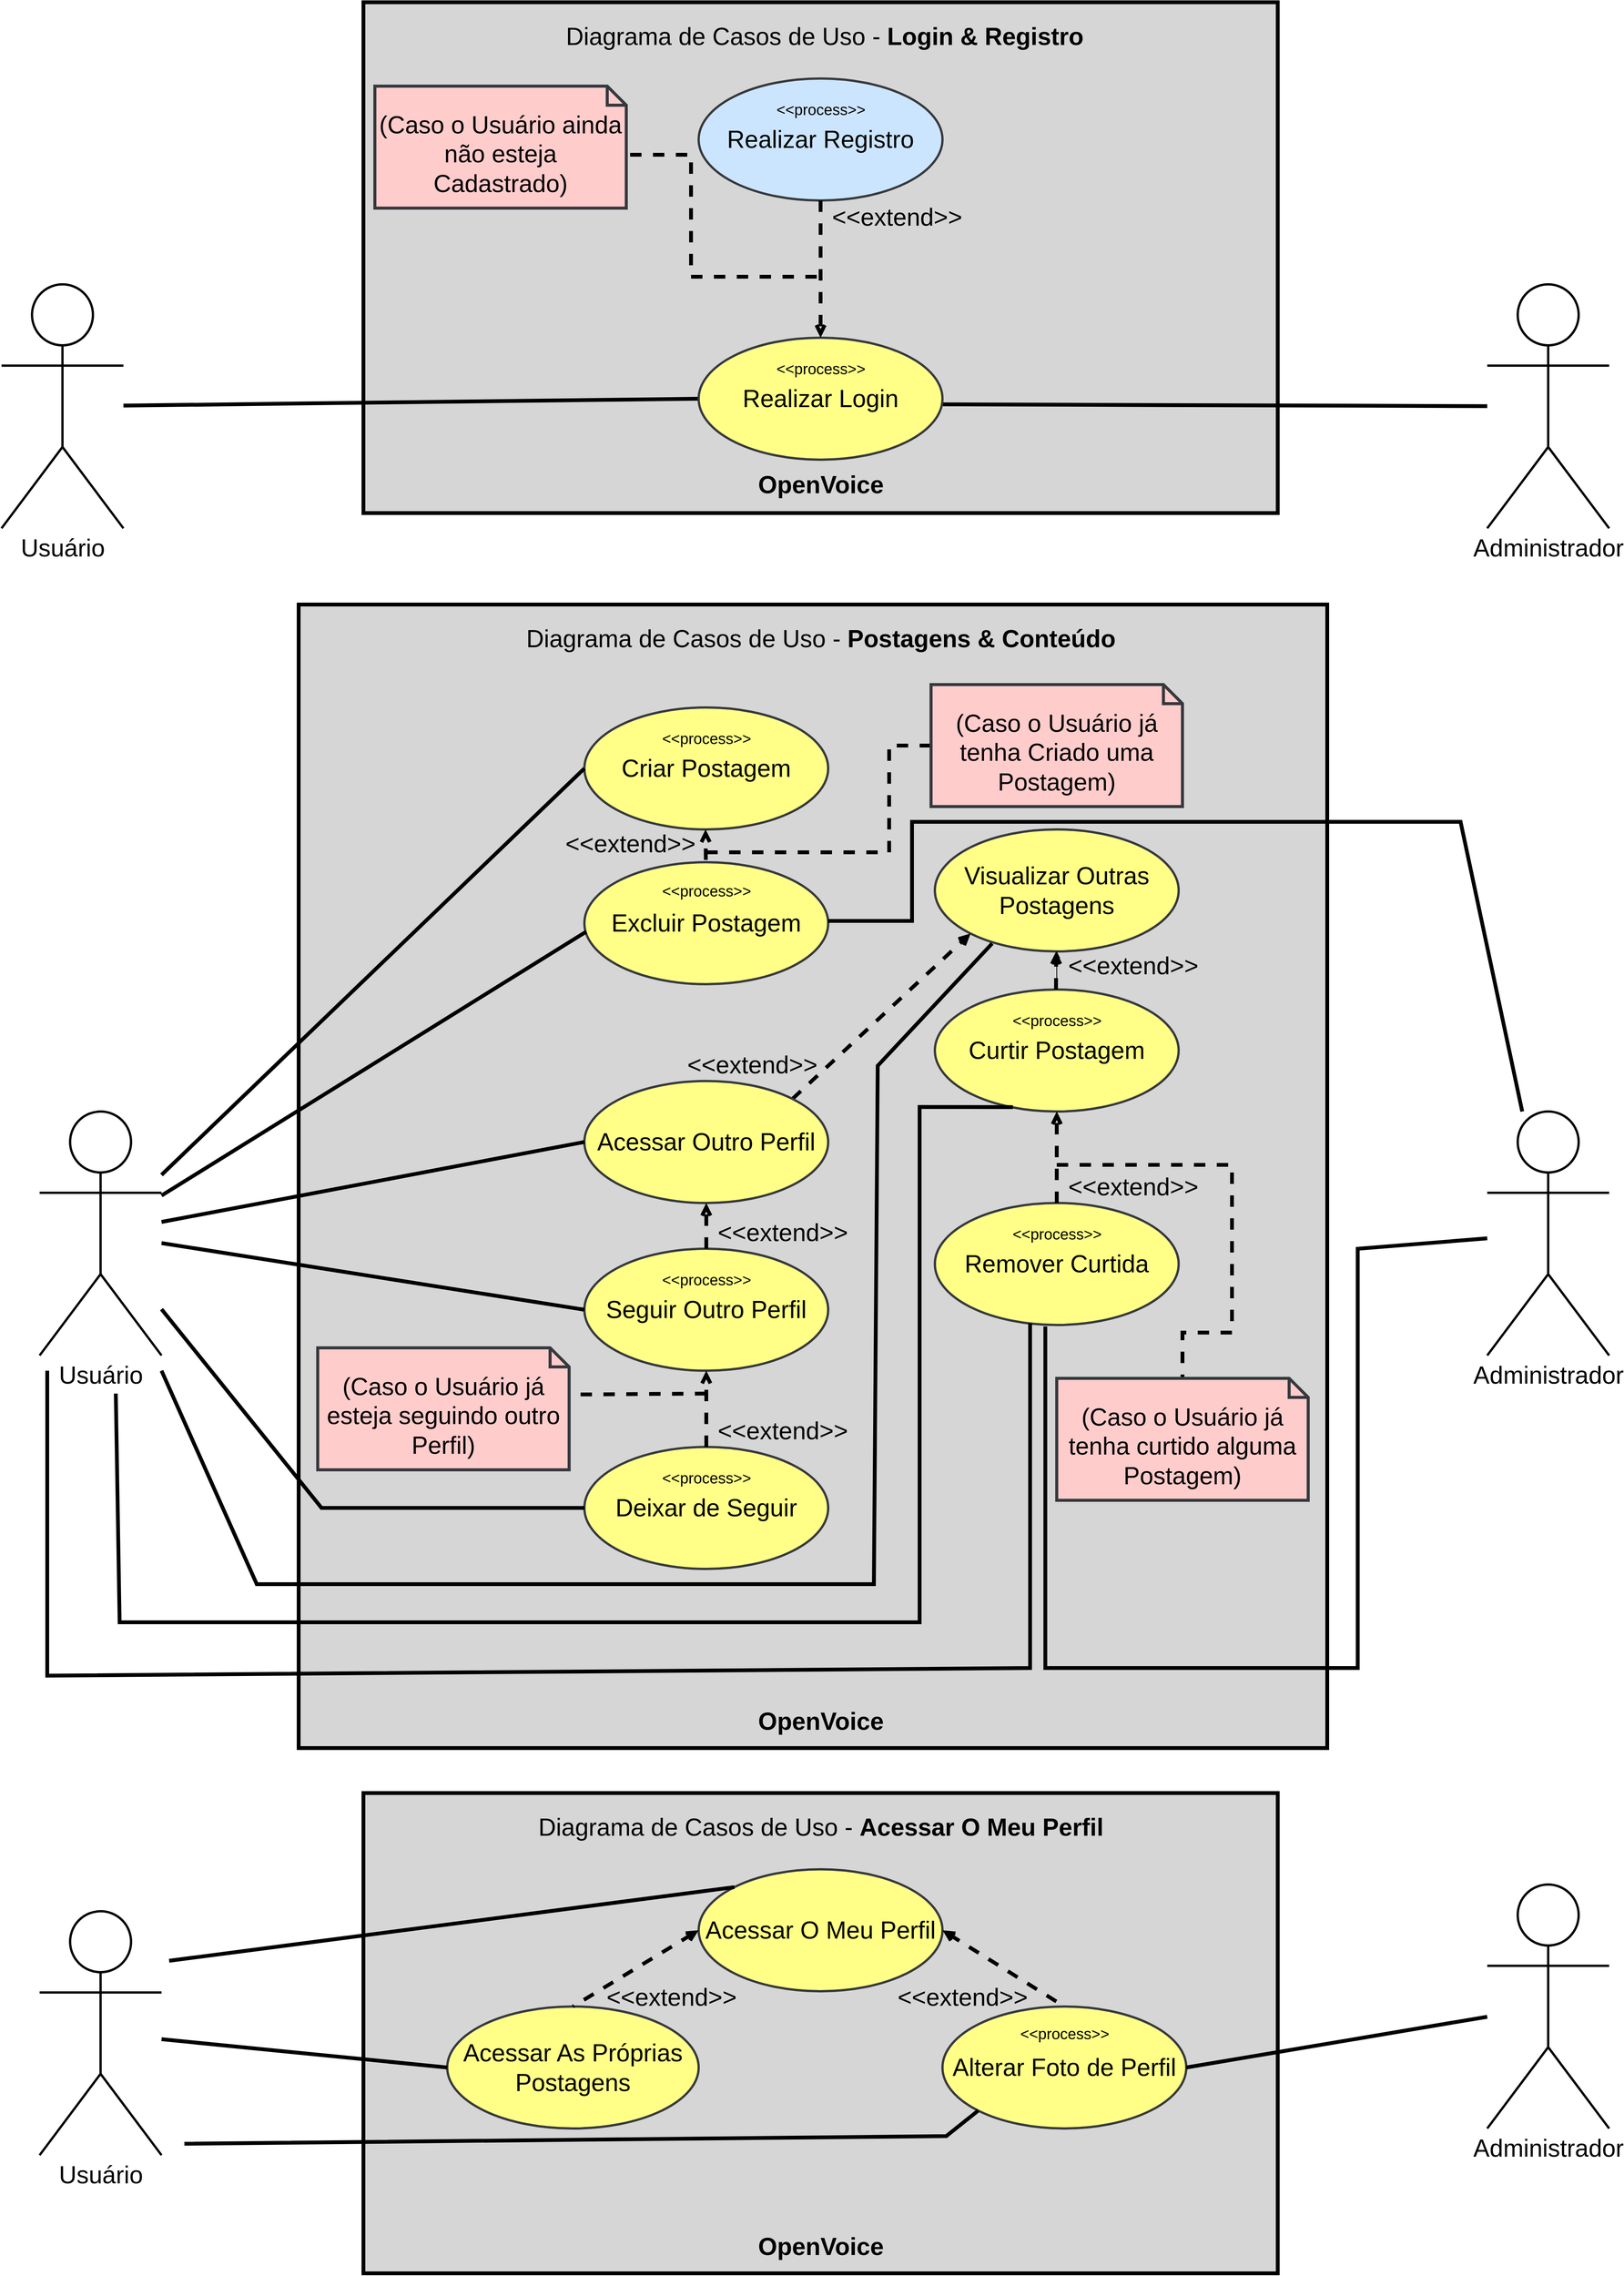<mxfile version="24.8.4">
  <diagram name="Page-1" id="Ox3zL68_iwcasz6dOxy_">
    <mxGraphModel dx="3225" dy="2080" grid="1" gridSize="10" guides="1" tooltips="1" connect="1" arrows="1" fold="1" page="1" pageScale="1" pageWidth="850" pageHeight="1100" math="0" shadow="0">
      <root>
        <mxCell id="0" />
        <mxCell id="1" parent="0" />
        <mxCell id="GhDUsiYMYTLdvU3jQH11-101" value="" style="rounded=0;whiteSpace=wrap;html=1;fillColor=#D6D6D6;strokeWidth=5;" vertex="1" parent="1">
          <mxGeometry x="590" y="1050" width="1350" height="1500" as="geometry" />
        </mxCell>
        <mxCell id="GhDUsiYMYTLdvU3jQH11-100" value="&lt;font style=&quot;font-size: 32px;&quot;&gt;Usuário&lt;/font&gt;" style="shape=umlActor;verticalLabelPosition=bottom;verticalAlign=top;html=1;strokeWidth=3;" vertex="1" parent="1">
          <mxGeometry x="250" y="1715" width="160" height="320" as="geometry" />
        </mxCell>
        <mxCell id="GhDUsiYMYTLdvU3jQH11-121" value="&lt;font style=&quot;font-size: 32px;&quot;&gt;Administrador&lt;/font&gt;" style="shape=umlActor;verticalLabelPosition=bottom;verticalAlign=top;html=1;strokeWidth=3;" vertex="1" parent="1">
          <mxGeometry x="2150" y="1715" width="160" height="320" as="geometry" />
        </mxCell>
        <mxCell id="GhDUsiYMYTLdvU3jQH11-58" value="&lt;font style=&quot;font-size: 32px;&quot;&gt;(Caso o Usuário já esteja seguindo outro Perfil)&lt;br&gt;&lt;/font&gt;" style="shape=note2;boundedLbl=1;whiteSpace=wrap;html=1;size=25;verticalAlign=top;align=center;strokeWidth=4;fillColor=#ffcccc;strokeColor=#36393d;" vertex="1" parent="1">
          <mxGeometry x="615" y="2025" width="330" height="160" as="geometry" />
        </mxCell>
        <mxCell id="GhDUsiYMYTLdvU3jQH11-122" value="" style="endArrow=none;html=1;rounded=0;strokeWidth=5;" edge="1" parent="1" target="GhDUsiYMYTLdvU3jQH11-121">
          <mxGeometry width="50" height="50" relative="1" as="geometry">
            <mxPoint x="1570" y="1997" as="sourcePoint" />
            <mxPoint x="2100" y="1895" as="targetPoint" />
            <Array as="points">
              <mxPoint x="1570" y="2445" />
              <mxPoint x="1980" y="2445" />
              <mxPoint x="1980" y="1895" />
            </Array>
          </mxGeometry>
        </mxCell>
        <mxCell id="GhDUsiYMYTLdvU3jQH11-36" value="&lt;font style=&quot;font-size: 32px;&quot;&gt;Visualizar Outras Postagens&lt;br&gt;&lt;/font&gt;" style="ellipse;whiteSpace=wrap;html=1;strokeWidth=3;fillColor=#ffff88;strokeColor=#36393d;" vertex="1" parent="1">
          <mxGeometry x="1425" y="1345" width="320" height="160" as="geometry" />
        </mxCell>
        <mxCell id="GhDUsiYMYTLdvU3jQH11-38" value="&lt;font style=&quot;font-size: 32px;&quot;&gt;Criar Postagem&lt;br&gt;&lt;/font&gt;" style="ellipse;whiteSpace=wrap;html=1;strokeWidth=3;fillColor=#ffff88;strokeColor=#36393d;" vertex="1" parent="1">
          <mxGeometry x="965" y="1185" width="320" height="160" as="geometry" />
        </mxCell>
        <mxCell id="GhDUsiYMYTLdvU3jQH11-43" value="&lt;font style=&quot;font-size: 32px;&quot;&gt;Excluir Postagem&lt;br&gt;&lt;/font&gt;" style="ellipse;whiteSpace=wrap;html=1;strokeWidth=3;fillColor=#ffff88;strokeColor=#36393d;" vertex="1" parent="1">
          <mxGeometry x="965" y="1388" width="320" height="160" as="geometry" />
        </mxCell>
        <mxCell id="GhDUsiYMYTLdvU3jQH11-64" value="" style="edgeStyle=orthogonalEdgeStyle;rounded=0;orthogonalLoop=1;jettySize=auto;html=1;" edge="1" parent="1" source="GhDUsiYMYTLdvU3jQH11-45" target="GhDUsiYMYTLdvU3jQH11-36">
          <mxGeometry relative="1" as="geometry" />
        </mxCell>
        <mxCell id="GhDUsiYMYTLdvU3jQH11-45" value="&lt;font style=&quot;font-size: 32px;&quot;&gt;Curtir Postagem&lt;br&gt;&lt;/font&gt;" style="ellipse;whiteSpace=wrap;html=1;strokeWidth=3;fillColor=#ffff88;strokeColor=#36393d;" vertex="1" parent="1">
          <mxGeometry x="1425" y="1555" width="320" height="160" as="geometry" />
        </mxCell>
        <mxCell id="GhDUsiYMYTLdvU3jQH11-46" value="&lt;font style=&quot;font-size: 32px;&quot;&gt;Remover Curtida&lt;br&gt;&lt;/font&gt;" style="ellipse;whiteSpace=wrap;html=1;strokeWidth=3;fillColor=#ffff88;strokeColor=#36393d;" vertex="1" parent="1">
          <mxGeometry x="1425" y="1835" width="320" height="160" as="geometry" />
        </mxCell>
        <mxCell id="GhDUsiYMYTLdvU3jQH11-47" value="&lt;font style=&quot;font-size: 32px;&quot;&gt;&amp;lt;&amp;lt;extend&amp;gt;&amp;gt;&lt;/font&gt;" style="html=1;verticalAlign=bottom;labelBackgroundColor=none;endArrow=open;endFill=0;dashed=1;rounded=0;strokeWidth=5;entryX=0.5;entryY=0;entryDx=0;entryDy=0;" edge="1" parent="1">
          <mxGeometry x="-0.581" y="-101" width="160" relative="1" as="geometry">
            <mxPoint x="1584" y="1555" as="sourcePoint" />
            <mxPoint x="1584.23" y="1505" as="targetPoint" />
            <mxPoint as="offset" />
          </mxGeometry>
        </mxCell>
        <mxCell id="GhDUsiYMYTLdvU3jQH11-48" value="&lt;font style=&quot;font-size: 32px;&quot;&gt;&amp;lt;&amp;lt;extend&amp;gt;&amp;gt;&lt;/font&gt;" style="html=1;verticalAlign=bottom;labelBackgroundColor=none;endArrow=open;endFill=0;dashed=1;rounded=0;strokeWidth=5;exitX=1;exitY=0;exitDx=0;exitDy=0;entryX=0;entryY=1;entryDx=0;entryDy=0;" edge="1" parent="1" source="GhDUsiYMYTLdvU3jQH11-51" target="GhDUsiYMYTLdvU3jQH11-36">
          <mxGeometry x="-1" y="58" width="160" relative="1" as="geometry">
            <mxPoint x="1330" y="1645" as="sourcePoint" />
            <mxPoint x="1330.36" y="1755" as="targetPoint" />
            <mxPoint x="-14" y="19" as="offset" />
          </mxGeometry>
        </mxCell>
        <mxCell id="GhDUsiYMYTLdvU3jQH11-49" value="" style="endArrow=none;dashed=1;html=1;rounded=0;strokeWidth=5;entryX=0.5;entryY=0;entryDx=0;entryDy=0;entryPerimeter=0;" edge="1" parent="1" target="GhDUsiYMYTLdvU3jQH11-50">
          <mxGeometry width="50" height="50" relative="1" as="geometry">
            <mxPoint x="1585" y="1785" as="sourcePoint" />
            <mxPoint x="1815" y="2025" as="targetPoint" />
            <Array as="points">
              <mxPoint x="1815" y="1785" />
              <mxPoint x="1815" y="2005" />
              <mxPoint x="1750" y="2005" />
            </Array>
          </mxGeometry>
        </mxCell>
        <mxCell id="GhDUsiYMYTLdvU3jQH11-50" value="&lt;font style=&quot;font-size: 32px;&quot;&gt;(Caso o Usuário já tenha curtido alguma Postagem)&lt;br&gt;&lt;/font&gt;" style="shape=note2;boundedLbl=1;whiteSpace=wrap;html=1;size=25;verticalAlign=top;align=center;strokeWidth=4;fillColor=#ffcccc;strokeColor=#36393d;" vertex="1" parent="1">
          <mxGeometry x="1585" y="2065" width="330" height="160" as="geometry" />
        </mxCell>
        <mxCell id="GhDUsiYMYTLdvU3jQH11-51" value="&lt;font style=&quot;font-size: 32px;&quot;&gt;Acessar Outro Perfil&lt;br&gt;&lt;/font&gt;" style="ellipse;whiteSpace=wrap;html=1;strokeWidth=3;fillColor=#ffff88;strokeColor=#36393d;" vertex="1" parent="1">
          <mxGeometry x="965" y="1675" width="320" height="160" as="geometry" />
        </mxCell>
        <mxCell id="GhDUsiYMYTLdvU3jQH11-52" value="&lt;font style=&quot;font-size: 32px;&quot;&gt;&amp;lt;&amp;lt;extend&amp;gt;&amp;gt;&lt;/font&gt;" style="html=1;verticalAlign=bottom;labelBackgroundColor=none;endArrow=open;endFill=0;dashed=1;rounded=0;strokeWidth=5;entryX=0.5;entryY=1;entryDx=0;entryDy=0;exitX=0.5;exitY=0;exitDx=0;exitDy=0;" edge="1" parent="1" source="GhDUsiYMYTLdvU3jQH11-46" target="GhDUsiYMYTLdvU3jQH11-45">
          <mxGeometry x="-1" y="-100" width="160" relative="1" as="geometry">
            <mxPoint x="1594.64" y="1835" as="sourcePoint" />
            <mxPoint x="1595" y="1725" as="targetPoint" />
            <mxPoint as="offset" />
          </mxGeometry>
        </mxCell>
        <mxCell id="GhDUsiYMYTLdvU3jQH11-53" value="&lt;font style=&quot;font-size: 32px;&quot;&gt;Seguir Outro Perfil&lt;br&gt;&lt;/font&gt;" style="ellipse;whiteSpace=wrap;html=1;strokeWidth=3;fillColor=#ffff88;strokeColor=#36393d;" vertex="1" parent="1">
          <mxGeometry x="965" y="1895" width="320" height="160" as="geometry" />
        </mxCell>
        <mxCell id="GhDUsiYMYTLdvU3jQH11-54" value="&lt;font style=&quot;font-size: 32px;&quot;&gt;&amp;lt;&amp;lt;extend&amp;gt;&amp;gt;&lt;/font&gt;" style="html=1;verticalAlign=bottom;labelBackgroundColor=none;endArrow=open;endFill=0;dashed=1;rounded=0;strokeWidth=5;entryX=0.5;entryY=1;entryDx=0;entryDy=0;exitX=0.5;exitY=0;exitDx=0;exitDy=0;" edge="1" parent="1" source="GhDUsiYMYTLdvU3jQH11-53" target="GhDUsiYMYTLdvU3jQH11-51">
          <mxGeometry x="-1" y="-100" width="160" relative="1" as="geometry">
            <mxPoint x="1095" y="1855" as="sourcePoint" />
            <mxPoint x="1555" y="1645" as="targetPoint" />
            <mxPoint as="offset" />
          </mxGeometry>
        </mxCell>
        <mxCell id="GhDUsiYMYTLdvU3jQH11-55" value="&lt;font style=&quot;font-size: 32px;&quot;&gt;Deixar de Seguir&lt;br&gt;&lt;/font&gt;" style="ellipse;whiteSpace=wrap;html=1;strokeWidth=3;fillColor=#ffff88;strokeColor=#36393d;" vertex="1" parent="1">
          <mxGeometry x="965" y="2155" width="320" height="160" as="geometry" />
        </mxCell>
        <mxCell id="GhDUsiYMYTLdvU3jQH11-56" value="&lt;font style=&quot;font-size: 32px;&quot;&gt;&amp;lt;&amp;lt;extend&amp;gt;&amp;gt;&lt;/font&gt;" style="html=1;verticalAlign=bottom;labelBackgroundColor=none;endArrow=open;endFill=0;dashed=1;rounded=0;strokeWidth=5;entryX=0.5;entryY=1;entryDx=0;entryDy=0;exitX=0.5;exitY=0;exitDx=0;exitDy=0;" edge="1" parent="1" source="GhDUsiYMYTLdvU3jQH11-55" target="GhDUsiYMYTLdvU3jQH11-53">
          <mxGeometry x="-1" y="-100" width="160" relative="1" as="geometry">
            <mxPoint x="1065" y="2115" as="sourcePoint" />
            <mxPoint x="1124.52" y="2115" as="targetPoint" />
            <mxPoint as="offset" />
          </mxGeometry>
        </mxCell>
        <mxCell id="GhDUsiYMYTLdvU3jQH11-71" value="&lt;font style=&quot;font-size: 32px;&quot;&gt;&amp;lt;&amp;lt;extend&amp;gt;&amp;gt;&lt;/font&gt;" style="html=1;verticalAlign=bottom;labelBackgroundColor=none;endArrow=open;endFill=0;dashed=1;rounded=0;strokeWidth=5;exitX=0.5;exitY=0;exitDx=0;exitDy=0;" edge="1" parent="1">
          <mxGeometry x="-0.949" y="99" width="160" relative="1" as="geometry">
            <mxPoint x="1124.41" y="1385" as="sourcePoint" />
            <mxPoint x="1124" y="1345" as="targetPoint" />
            <mxPoint as="offset" />
          </mxGeometry>
        </mxCell>
        <mxCell id="GhDUsiYMYTLdvU3jQH11-72" value="" style="endArrow=none;dashed=1;html=1;rounded=0;strokeWidth=5;entryX=0;entryY=0.5;entryDx=0;entryDy=0;entryPerimeter=0;" edge="1" parent="1" target="GhDUsiYMYTLdvU3jQH11-73">
          <mxGeometry width="50" height="50" relative="1" as="geometry">
            <mxPoint x="1125" y="1375" as="sourcePoint" />
            <mxPoint x="855" y="1625" as="targetPoint" />
            <Array as="points">
              <mxPoint x="1365" y="1375" />
              <mxPoint x="1365" y="1235" />
            </Array>
          </mxGeometry>
        </mxCell>
        <mxCell id="GhDUsiYMYTLdvU3jQH11-73" value="&lt;font style=&quot;font-size: 32px;&quot;&gt;(Caso o Usuário já tenha Criado uma Postagem)&lt;br&gt;&lt;/font&gt;" style="shape=note2;boundedLbl=1;whiteSpace=wrap;html=1;size=25;verticalAlign=top;align=center;strokeWidth=4;fillColor=#ffcccc;strokeColor=#36393d;" vertex="1" parent="1">
          <mxGeometry x="1420" y="1155" width="330" height="160" as="geometry" />
        </mxCell>
        <mxCell id="GhDUsiYMYTLdvU3jQH11-78" value="&lt;font style=&quot;font-size: 20px;&quot;&gt;&amp;lt;&amp;lt;process&amp;gt;&amp;gt;&lt;/font&gt;" style="text;html=1;align=center;verticalAlign=middle;resizable=0;points=[];autosize=1;strokeColor=none;fillColor=none;" vertex="1" parent="1">
          <mxGeometry x="1055" y="1205" width="140" height="40" as="geometry" />
        </mxCell>
        <mxCell id="GhDUsiYMYTLdvU3jQH11-80" value="&lt;font style=&quot;font-size: 20px;&quot;&gt;&amp;lt;&amp;lt;process&amp;gt;&amp;gt;&lt;/font&gt;" style="text;html=1;align=center;verticalAlign=middle;resizable=0;points=[];autosize=1;strokeColor=none;fillColor=none;" vertex="1" parent="1">
          <mxGeometry x="1055" y="1405" width="140" height="40" as="geometry" />
        </mxCell>
        <mxCell id="GhDUsiYMYTLdvU3jQH11-81" value="&lt;font style=&quot;font-size: 20px;&quot;&gt;&amp;lt;&amp;lt;process&amp;gt;&amp;gt;&lt;/font&gt;" style="text;html=1;align=center;verticalAlign=middle;resizable=0;points=[];autosize=1;strokeColor=none;fillColor=none;" vertex="1" parent="1">
          <mxGeometry x="1515" y="1575" width="140" height="40" as="geometry" />
        </mxCell>
        <mxCell id="GhDUsiYMYTLdvU3jQH11-82" value="&lt;font style=&quot;font-size: 20px;&quot;&gt;&amp;lt;&amp;lt;process&amp;gt;&amp;gt;&lt;/font&gt;" style="text;html=1;align=center;verticalAlign=middle;resizable=0;points=[];autosize=1;strokeColor=none;fillColor=none;" vertex="1" parent="1">
          <mxGeometry x="1515" y="1855" width="140" height="40" as="geometry" />
        </mxCell>
        <mxCell id="GhDUsiYMYTLdvU3jQH11-83" value="&lt;font style=&quot;font-size: 20px;&quot;&gt;&amp;lt;&amp;lt;process&amp;gt;&amp;gt;&lt;/font&gt;" style="text;html=1;align=center;verticalAlign=middle;resizable=0;points=[];autosize=1;strokeColor=none;fillColor=none;" vertex="1" parent="1">
          <mxGeometry x="1055" y="1915" width="140" height="40" as="geometry" />
        </mxCell>
        <mxCell id="GhDUsiYMYTLdvU3jQH11-84" value="&lt;font style=&quot;font-size: 20px;&quot;&gt;&amp;lt;&amp;lt;process&amp;gt;&amp;gt;&lt;/font&gt;" style="text;html=1;align=center;verticalAlign=middle;resizable=0;points=[];autosize=1;strokeColor=none;fillColor=none;" vertex="1" parent="1">
          <mxGeometry x="1055" y="2175" width="140" height="40" as="geometry" />
        </mxCell>
        <mxCell id="GhDUsiYMYTLdvU3jQH11-114" value="" style="endArrow=none;html=1;rounded=0;strokeWidth=5;entryX=0.32;entryY=0.964;entryDx=0;entryDy=0;entryPerimeter=0;" edge="1" parent="1" target="GhDUsiYMYTLdvU3jQH11-45">
          <mxGeometry width="50" height="50" relative="1" as="geometry">
            <mxPoint x="350" y="2085" as="sourcePoint" />
            <mxPoint x="1425" y="1960" as="targetPoint" />
            <Array as="points">
              <mxPoint x="355" y="2385" />
              <mxPoint x="1405" y="2385" />
              <mxPoint x="1405" y="1709" />
            </Array>
          </mxGeometry>
        </mxCell>
        <mxCell id="GhDUsiYMYTLdvU3jQH11-118" value="" style="endArrow=none;html=1;rounded=0;strokeWidth=5;entryX=0.235;entryY=0.935;entryDx=0;entryDy=0;entryPerimeter=0;" edge="1" parent="1" target="GhDUsiYMYTLdvU3jQH11-36">
          <mxGeometry width="50" height="50" relative="1" as="geometry">
            <mxPoint x="410" y="2055" as="sourcePoint" />
            <mxPoint x="1415" y="1605" as="targetPoint" />
            <Array as="points">
              <mxPoint x="535" y="2335" />
              <mxPoint x="1345" y="2335" />
              <mxPoint x="1350" y="1655" />
            </Array>
          </mxGeometry>
        </mxCell>
        <mxCell id="GhDUsiYMYTLdvU3jQH11-125" value="" style="endArrow=none;html=1;rounded=0;strokeWidth=5;" edge="1" parent="1" target="GhDUsiYMYTLdvU3jQH11-121">
          <mxGeometry width="50" height="50" relative="1" as="geometry">
            <mxPoint x="1285" y="1465" as="sourcePoint" />
            <mxPoint x="2115" y="1766.905" as="targetPoint" />
            <Array as="points">
              <mxPoint x="1395" y="1465" />
              <mxPoint x="1395" y="1335" />
              <mxPoint x="2115" y="1335" />
            </Array>
          </mxGeometry>
        </mxCell>
        <mxCell id="GhDUsiYMYTLdvU3jQH11-141" value="&lt;font style=&quot;font-size: 32px;&quot;&gt;Diagrama de Casos de Uso - &lt;b&gt;Postagens &amp;amp; Conteúdo&lt;br&gt;&lt;/b&gt;&lt;/font&gt;" style="text;html=1;align=center;verticalAlign=middle;resizable=0;points=[];autosize=1;strokeColor=none;fillColor=none;" vertex="1" parent="1">
          <mxGeometry x="875" y="1070" width="800" height="50" as="geometry" />
        </mxCell>
        <mxCell id="GhDUsiYMYTLdvU3jQH11-108" value="" style="endArrow=none;html=1;rounded=0;strokeWidth=5;entryX=0;entryY=0.5;entryDx=0;entryDy=0;" edge="1" parent="1" source="GhDUsiYMYTLdvU3jQH11-100" target="GhDUsiYMYTLdvU3jQH11-38">
          <mxGeometry width="50" height="50" relative="1" as="geometry">
            <mxPoint x="350" y="1655" as="sourcePoint" />
            <mxPoint x="1080" y="1655" as="targetPoint" />
          </mxGeometry>
        </mxCell>
        <mxCell id="GhDUsiYMYTLdvU3jQH11-109" value="" style="endArrow=none;html=1;rounded=0;strokeWidth=5;entryX=0.007;entryY=0.57;entryDx=0;entryDy=0;entryPerimeter=0;" edge="1" parent="1" source="GhDUsiYMYTLdvU3jQH11-100" target="GhDUsiYMYTLdvU3jQH11-43">
          <mxGeometry width="50" height="50" relative="1" as="geometry">
            <mxPoint x="365" y="1953" as="sourcePoint" />
            <mxPoint x="925" y="1445" as="targetPoint" />
          </mxGeometry>
        </mxCell>
        <mxCell id="GhDUsiYMYTLdvU3jQH11-110" value="" style="endArrow=none;html=1;rounded=0;strokeWidth=5;entryX=0;entryY=0.5;entryDx=0;entryDy=0;" edge="1" parent="1" source="GhDUsiYMYTLdvU3jQH11-100" target="GhDUsiYMYTLdvU3jQH11-51">
          <mxGeometry width="50" height="50" relative="1" as="geometry">
            <mxPoint x="420" y="1839" as="sourcePoint" />
            <mxPoint x="982" y="1519" as="targetPoint" />
          </mxGeometry>
        </mxCell>
        <mxCell id="GhDUsiYMYTLdvU3jQH11-111" value="" style="endArrow=none;html=1;rounded=0;strokeWidth=5;entryX=0;entryY=0.5;entryDx=0;entryDy=0;" edge="1" parent="1" source="GhDUsiYMYTLdvU3jQH11-100" target="GhDUsiYMYTLdvU3jQH11-53">
          <mxGeometry width="50" height="50" relative="1" as="geometry">
            <mxPoint x="420" y="1924" as="sourcePoint" />
            <mxPoint x="980" y="1845" as="targetPoint" />
          </mxGeometry>
        </mxCell>
        <mxCell id="GhDUsiYMYTLdvU3jQH11-112" value="" style="endArrow=none;html=1;rounded=0;strokeWidth=5;entryX=0;entryY=0.5;entryDx=0;entryDy=0;" edge="1" parent="1" source="GhDUsiYMYTLdvU3jQH11-100" target="GhDUsiYMYTLdvU3jQH11-55">
          <mxGeometry width="50" height="50" relative="1" as="geometry">
            <mxPoint x="240" y="2205" as="sourcePoint" />
            <mxPoint x="800" y="2319" as="targetPoint" />
            <Array as="points">
              <mxPoint x="620" y="2235" />
            </Array>
          </mxGeometry>
        </mxCell>
        <mxCell id="GhDUsiYMYTLdvU3jQH11-113" value="" style="endArrow=none;html=1;rounded=0;strokeWidth=5;" edge="1" parent="1">
          <mxGeometry width="50" height="50" relative="1" as="geometry">
            <mxPoint x="260" y="2055" as="sourcePoint" />
            <mxPoint x="1550" y="1993" as="targetPoint" />
            <Array as="points">
              <mxPoint x="260" y="2455" />
              <mxPoint x="1550" y="2445" />
            </Array>
          </mxGeometry>
        </mxCell>
        <mxCell id="GhDUsiYMYTLdvU3jQH11-57" value="" style="endArrow=none;dashed=1;html=1;rounded=0;strokeWidth=5;entryX=1.002;entryY=0.383;entryDx=0;entryDy=0;entryPerimeter=0;" edge="1" parent="1" target="GhDUsiYMYTLdvU3jQH11-58">
          <mxGeometry width="50" height="50" relative="1" as="geometry">
            <mxPoint x="1125" y="2085" as="sourcePoint" />
            <mxPoint x="1395" y="2365" as="targetPoint" />
            <Array as="points" />
          </mxGeometry>
        </mxCell>
        <mxCell id="GhDUsiYMYTLdvU3jQH11-155" value="" style="group" vertex="1" connectable="0" parent="1">
          <mxGeometry x="200" y="260" width="2110" height="690" as="geometry" />
        </mxCell>
        <mxCell id="GhDUsiYMYTLdvU3jQH11-75" value="" style="rounded=0;whiteSpace=wrap;html=1;fillColor=#D6D6D6;strokeWidth=5;" vertex="1" parent="GhDUsiYMYTLdvU3jQH11-155">
          <mxGeometry x="475" width="1200" height="670" as="geometry" />
        </mxCell>
        <mxCell id="GhDUsiYMYTLdvU3jQH11-1" value="&lt;font style=&quot;font-size: 32px;&quot;&gt;Usuário&lt;/font&gt;" style="shape=umlActor;verticalLabelPosition=bottom;verticalAlign=top;html=1;strokeWidth=3;" vertex="1" parent="GhDUsiYMYTLdvU3jQH11-155">
          <mxGeometry y="370" width="160" height="320" as="geometry" />
        </mxCell>
        <mxCell id="GhDUsiYMYTLdvU3jQH11-5" value="&lt;font style=&quot;font-size: 32px;&quot;&gt;Administrador&lt;/font&gt;" style="shape=umlActor;verticalLabelPosition=bottom;verticalAlign=top;html=1;strokeWidth=3;" vertex="1" parent="GhDUsiYMYTLdvU3jQH11-155">
          <mxGeometry x="1950" y="370" width="160" height="320" as="geometry" />
        </mxCell>
        <mxCell id="GhDUsiYMYTLdvU3jQH11-17" value="" style="endArrow=none;html=1;rounded=0;strokeWidth=5;entryX=0;entryY=0.5;entryDx=0;entryDy=0;" edge="1" parent="GhDUsiYMYTLdvU3jQH11-155" source="GhDUsiYMYTLdvU3jQH11-1" target="GhDUsiYMYTLdvU3jQH11-4">
          <mxGeometry width="50" height="50" relative="1" as="geometry">
            <mxPoint x="820" y="660" as="sourcePoint" />
            <mxPoint x="870" y="610" as="targetPoint" />
          </mxGeometry>
        </mxCell>
        <mxCell id="GhDUsiYMYTLdvU3jQH11-18" value="" style="endArrow=none;html=1;rounded=0;strokeWidth=5;exitX=1.001;exitY=0.546;exitDx=0;exitDy=0;exitPerimeter=0;" edge="1" parent="GhDUsiYMYTLdvU3jQH11-155" source="GhDUsiYMYTLdvU3jQH11-4" target="GhDUsiYMYTLdvU3jQH11-5">
          <mxGeometry width="50" height="50" relative="1" as="geometry">
            <mxPoint x="1260" y="619.41" as="sourcePoint" />
            <mxPoint x="1470" y="619.41" as="targetPoint" />
          </mxGeometry>
        </mxCell>
        <mxCell id="GhDUsiYMYTLdvU3jQH11-4" value="&lt;font style=&quot;font-size: 32px;&quot;&gt;Realizar Login&lt;br&gt;&lt;/font&gt;" style="ellipse;whiteSpace=wrap;html=1;strokeWidth=3;fillColor=#ffff88;strokeColor=#36393d;" vertex="1" parent="GhDUsiYMYTLdvU3jQH11-155">
          <mxGeometry x="915" y="440" width="320" height="160" as="geometry" />
        </mxCell>
        <mxCell id="GhDUsiYMYTLdvU3jQH11-7" value="&lt;font style=&quot;font-size: 32px;&quot;&gt;Realizar Registro&lt;br&gt;&lt;/font&gt;" style="ellipse;whiteSpace=wrap;html=1;strokeWidth=3;fillColor=#cce5ff;strokeColor=#36393d;" vertex="1" parent="GhDUsiYMYTLdvU3jQH11-155">
          <mxGeometry x="915" y="100" width="320" height="160" as="geometry" />
        </mxCell>
        <mxCell id="GhDUsiYMYTLdvU3jQH11-16" value="&lt;font style=&quot;font-size: 32px;&quot;&gt;&amp;lt;&amp;lt;extend&amp;gt;&amp;gt;&lt;/font&gt;" style="html=1;verticalAlign=bottom;labelBackgroundColor=none;endArrow=open;endFill=0;dashed=1;rounded=0;strokeWidth=5;exitX=0.5;exitY=1;exitDx=0;exitDy=0;entryX=0.5;entryY=0;entryDx=0;entryDy=0;" edge="1" parent="GhDUsiYMYTLdvU3jQH11-155" source="GhDUsiYMYTLdvU3jQH11-7" target="GhDUsiYMYTLdvU3jQH11-4">
          <mxGeometry x="-0.529" y="100" width="160" relative="1" as="geometry">
            <mxPoint x="975" y="360" as="sourcePoint" />
            <mxPoint x="1105" y="440" as="targetPoint" />
            <mxPoint as="offset" />
          </mxGeometry>
        </mxCell>
        <mxCell id="GhDUsiYMYTLdvU3jQH11-25" value="&lt;div align=&quot;center&quot;&gt;&lt;font style=&quot;font-size: 32px;&quot;&gt;(Caso o Usuário ainda não esteja Cadastrado)&lt;/font&gt;&lt;br&gt;&lt;/div&gt;" style="shape=note2;boundedLbl=1;whiteSpace=wrap;html=1;size=25;verticalAlign=top;align=center;strokeWidth=4;fillColor=#ffcccc;strokeColor=#36393d;" vertex="1" parent="GhDUsiYMYTLdvU3jQH11-155">
          <mxGeometry x="490" y="110" width="330" height="160" as="geometry" />
        </mxCell>
        <mxCell id="GhDUsiYMYTLdvU3jQH11-32" value="" style="endArrow=none;dashed=1;html=1;rounded=0;strokeWidth=5;" edge="1" parent="GhDUsiYMYTLdvU3jQH11-155">
          <mxGeometry width="50" height="50" relative="1" as="geometry">
            <mxPoint x="825" y="200" as="sourcePoint" />
            <mxPoint x="1070" y="360" as="targetPoint" />
            <Array as="points">
              <mxPoint x="905" y="200" />
              <mxPoint x="905" y="360" />
            </Array>
          </mxGeometry>
        </mxCell>
        <mxCell id="GhDUsiYMYTLdvU3jQH11-34" value="&lt;font style=&quot;font-size: 20px;&quot;&gt;&amp;lt;&amp;lt;process&amp;gt;&amp;gt;&lt;/font&gt;" style="text;html=1;align=center;verticalAlign=middle;resizable=0;points=[];autosize=1;strokeColor=none;fillColor=none;" vertex="1" parent="GhDUsiYMYTLdvU3jQH11-155">
          <mxGeometry x="1005" y="460" width="140" height="40" as="geometry" />
        </mxCell>
        <mxCell id="GhDUsiYMYTLdvU3jQH11-35" value="&lt;font style=&quot;font-size: 20px;&quot;&gt;&amp;lt;&amp;lt;process&amp;gt;&amp;gt;&lt;/font&gt;" style="text;html=1;align=center;verticalAlign=middle;resizable=0;points=[];autosize=1;strokeColor=none;fillColor=none;" vertex="1" parent="GhDUsiYMYTLdvU3jQH11-155">
          <mxGeometry x="1005" y="120" width="140" height="40" as="geometry" />
        </mxCell>
        <mxCell id="GhDUsiYMYTLdvU3jQH11-98" value="&lt;font style=&quot;font-size: 32px;&quot;&gt;Diagrama de Casos de Uso - &lt;b&gt;Login &amp;amp; Registro&lt;br&gt;&lt;/b&gt;&lt;/font&gt;" style="text;html=1;align=center;verticalAlign=middle;resizable=0;points=[];autosize=1;strokeColor=none;fillColor=none;" vertex="1" parent="GhDUsiYMYTLdvU3jQH11-155">
          <mxGeometry x="730" y="20" width="700" height="50" as="geometry" />
        </mxCell>
        <mxCell id="GhDUsiYMYTLdvU3jQH11-153" value="&lt;font style=&quot;font-size: 32px;&quot;&gt;&lt;b&gt;OpenVoice&lt;br&gt;&lt;/b&gt;&lt;/font&gt;" style="text;html=1;align=center;verticalAlign=middle;resizable=0;points=[];autosize=1;strokeColor=none;fillColor=none;" vertex="1" parent="GhDUsiYMYTLdvU3jQH11-155">
          <mxGeometry x="980" y="608" width="190" height="50" as="geometry" />
        </mxCell>
        <mxCell id="GhDUsiYMYTLdvU3jQH11-156" value="&lt;font style=&quot;font-size: 32px;&quot;&gt;&lt;b&gt;OpenVoice&lt;br&gt;&lt;/b&gt;&lt;/font&gt;" style="text;html=1;align=center;verticalAlign=middle;resizable=0;points=[];autosize=1;strokeColor=none;fillColor=none;" vertex="1" parent="1">
          <mxGeometry x="1180" y="2490" width="190" height="50" as="geometry" />
        </mxCell>
        <mxCell id="GhDUsiYMYTLdvU3jQH11-170" value="" style="group" vertex="1" connectable="0" parent="1">
          <mxGeometry x="250" y="2609" width="2060" height="630" as="geometry" />
        </mxCell>
        <mxCell id="GhDUsiYMYTLdvU3jQH11-167" value="&lt;font style=&quot;font-size: 32px;&quot;&gt;Administrador&lt;/font&gt;" style="shape=umlActor;verticalLabelPosition=bottom;verticalAlign=top;html=1;strokeWidth=3;" vertex="1" parent="GhDUsiYMYTLdvU3jQH11-170">
          <mxGeometry x="1900" y="120" width="160" height="320" as="geometry" />
        </mxCell>
        <mxCell id="GhDUsiYMYTLdvU3jQH11-169" value="" style="group" vertex="1" connectable="0" parent="GhDUsiYMYTLdvU3jQH11-170">
          <mxGeometry width="1625" height="630" as="geometry" />
        </mxCell>
        <mxCell id="GhDUsiYMYTLdvU3jQH11-126" value="" style="rounded=0;whiteSpace=wrap;html=1;fillColor=#D6D6D6;strokeWidth=5;" vertex="1" parent="GhDUsiYMYTLdvU3jQH11-169">
          <mxGeometry x="425" width="1200" height="630" as="geometry" />
        </mxCell>
        <mxCell id="GhDUsiYMYTLdvU3jQH11-59" value="&lt;font style=&quot;font-size: 32px;&quot;&gt;Acessar O Meu Perfil&lt;br&gt;&lt;/font&gt;" style="ellipse;whiteSpace=wrap;html=1;strokeWidth=3;fillColor=#ffff88;strokeColor=#36393d;" vertex="1" parent="GhDUsiYMYTLdvU3jQH11-169">
          <mxGeometry x="865" y="100" width="320" height="160" as="geometry" />
        </mxCell>
        <mxCell id="GhDUsiYMYTLdvU3jQH11-63" value="&lt;font style=&quot;font-size: 32px;&quot;&gt;Acessar As Próprias Postagens&lt;br&gt;&lt;/font&gt;" style="ellipse;whiteSpace=wrap;html=1;strokeWidth=3;fillColor=#ffff88;strokeColor=#36393d;" vertex="1" parent="GhDUsiYMYTLdvU3jQH11-169">
          <mxGeometry x="535" y="280" width="330" height="160" as="geometry" />
        </mxCell>
        <mxCell id="GhDUsiYMYTLdvU3jQH11-66" value="&lt;font style=&quot;font-size: 32px;&quot;&gt;&amp;lt;&amp;lt;extend&amp;gt;&amp;gt;&lt;/font&gt;" style="html=1;verticalAlign=bottom;labelBackgroundColor=none;endArrow=none;endFill=0;dashed=1;rounded=0;strokeWidth=5;entryX=0.5;entryY=0;entryDx=0;entryDy=0;startArrow=open;startFill=0;exitX=0;exitY=0.5;exitDx=0;exitDy=0;" edge="1" parent="GhDUsiYMYTLdvU3jQH11-169" source="GhDUsiYMYTLdvU3jQH11-59" target="GhDUsiYMYTLdvU3jQH11-63">
          <mxGeometry x="-0.094" y="74" width="160" relative="1" as="geometry">
            <mxPoint x="2139.6" y="300" as="sourcePoint" />
            <mxPoint x="2139.83" y="350" as="targetPoint" />
            <mxPoint as="offset" />
          </mxGeometry>
        </mxCell>
        <mxCell id="GhDUsiYMYTLdvU3jQH11-69" value="&lt;font style=&quot;font-size: 32px;&quot;&gt;Alterar Foto de Perfil&lt;br&gt;&lt;/font&gt;" style="ellipse;whiteSpace=wrap;html=1;strokeWidth=3;fillColor=#ffff88;strokeColor=#36393d;" vertex="1" parent="GhDUsiYMYTLdvU3jQH11-169">
          <mxGeometry x="1185" y="280" width="320" height="160" as="geometry" />
        </mxCell>
        <mxCell id="GhDUsiYMYTLdvU3jQH11-77" value="&lt;font style=&quot;font-size: 20px;&quot;&gt;&amp;lt;&amp;lt;process&amp;gt;&amp;gt;&lt;/font&gt;" style="text;html=1;align=center;verticalAlign=middle;resizable=0;points=[];autosize=1;strokeColor=none;fillColor=none;" vertex="1" parent="GhDUsiYMYTLdvU3jQH11-169">
          <mxGeometry x="1275" y="295" width="140" height="40" as="geometry" />
        </mxCell>
        <mxCell id="GhDUsiYMYTLdvU3jQH11-128" value="&lt;font style=&quot;font-size: 32px;&quot;&gt;&amp;lt;&amp;lt;extend&amp;gt;&amp;gt;&lt;/font&gt;" style="html=1;verticalAlign=bottom;labelBackgroundColor=none;endArrow=none;endFill=0;dashed=1;rounded=0;strokeWidth=5;entryX=0.5;entryY=0;entryDx=0;entryDy=0;startArrow=open;startFill=0;exitX=1;exitY=0.5;exitDx=0;exitDy=0;" edge="1" parent="GhDUsiYMYTLdvU3jQH11-169" source="GhDUsiYMYTLdvU3jQH11-59" target="GhDUsiYMYTLdvU3jQH11-69">
          <mxGeometry x="-0.151" y="-78" width="160" relative="1" as="geometry">
            <mxPoint x="1210" y="228" as="sourcePoint" />
            <mxPoint x="1045" y="333" as="targetPoint" />
            <mxPoint as="offset" />
          </mxGeometry>
        </mxCell>
        <mxCell id="GhDUsiYMYTLdvU3jQH11-157" value="&lt;font style=&quot;font-size: 32px;&quot;&gt;Diagrama de Casos de Uso - &lt;b&gt;Acessar O Meu Perfil&lt;br&gt;&lt;/b&gt;&lt;/font&gt;" style="text;html=1;align=center;verticalAlign=middle;resizable=0;points=[];autosize=1;strokeColor=none;fillColor=none;" vertex="1" parent="GhDUsiYMYTLdvU3jQH11-169">
          <mxGeometry x="645" y="20" width="760" height="50" as="geometry" />
        </mxCell>
        <mxCell id="GhDUsiYMYTLdvU3jQH11-158" value="&lt;font style=&quot;font-size: 32px;&quot;&gt;&lt;b&gt;OpenVoice&lt;br&gt;&lt;/b&gt;&lt;/font&gt;" style="text;html=1;align=center;verticalAlign=middle;resizable=0;points=[];autosize=1;strokeColor=none;fillColor=none;" vertex="1" parent="GhDUsiYMYTLdvU3jQH11-169">
          <mxGeometry x="930" y="570" width="190" height="50" as="geometry" />
        </mxCell>
        <mxCell id="GhDUsiYMYTLdvU3jQH11-159" value="&lt;font style=&quot;font-size: 32px;&quot;&gt;Usuário&lt;/font&gt;" style="shape=umlActor;verticalLabelPosition=bottom;verticalAlign=top;html=1;strokeWidth=3;" vertex="1" parent="GhDUsiYMYTLdvU3jQH11-169">
          <mxGeometry y="155" width="160" height="320" as="geometry" />
        </mxCell>
        <mxCell id="GhDUsiYMYTLdvU3jQH11-161" value="" style="endArrow=none;html=1;rounded=0;strokeWidth=5;entryX=0;entryY=0;entryDx=0;entryDy=0;" edge="1" parent="GhDUsiYMYTLdvU3jQH11-169" target="GhDUsiYMYTLdvU3jQH11-59">
          <mxGeometry width="50" height="50" relative="1" as="geometry">
            <mxPoint x="170" y="220" as="sourcePoint" />
            <mxPoint x="270" y="260" as="targetPoint" />
          </mxGeometry>
        </mxCell>
        <mxCell id="GhDUsiYMYTLdvU3jQH11-162" value="" style="endArrow=none;html=1;rounded=0;strokeWidth=5;entryX=0;entryY=0.5;entryDx=0;entryDy=0;" edge="1" parent="GhDUsiYMYTLdvU3jQH11-169" source="GhDUsiYMYTLdvU3jQH11-159" target="GhDUsiYMYTLdvU3jQH11-63">
          <mxGeometry width="50" height="50" relative="1" as="geometry">
            <mxPoint x="280" y="460" as="sourcePoint" />
            <mxPoint x="330" y="410" as="targetPoint" />
          </mxGeometry>
        </mxCell>
        <mxCell id="GhDUsiYMYTLdvU3jQH11-163" value="" style="endArrow=none;html=1;rounded=0;strokeWidth=5;entryX=0;entryY=1;entryDx=0;entryDy=0;" edge="1" parent="GhDUsiYMYTLdvU3jQH11-169" target="GhDUsiYMYTLdvU3jQH11-69">
          <mxGeometry width="50" height="50" relative="1" as="geometry">
            <mxPoint x="190" y="460" as="sourcePoint" />
            <mxPoint x="260" y="630" as="targetPoint" />
            <Array as="points">
              <mxPoint x="1190" y="450" />
            </Array>
          </mxGeometry>
        </mxCell>
        <mxCell id="GhDUsiYMYTLdvU3jQH11-168" value="" style="endArrow=none;html=1;rounded=0;strokeWidth=5;exitX=1;exitY=0.5;exitDx=0;exitDy=0;" edge="1" parent="GhDUsiYMYTLdvU3jQH11-170" source="GhDUsiYMYTLdvU3jQH11-69" target="GhDUsiYMYTLdvU3jQH11-167">
          <mxGeometry width="50" height="50" relative="1" as="geometry">
            <mxPoint x="1510" y="220" as="sourcePoint" />
            <mxPoint x="1560" y="170" as="targetPoint" />
          </mxGeometry>
        </mxCell>
      </root>
    </mxGraphModel>
  </diagram>
</mxfile>
